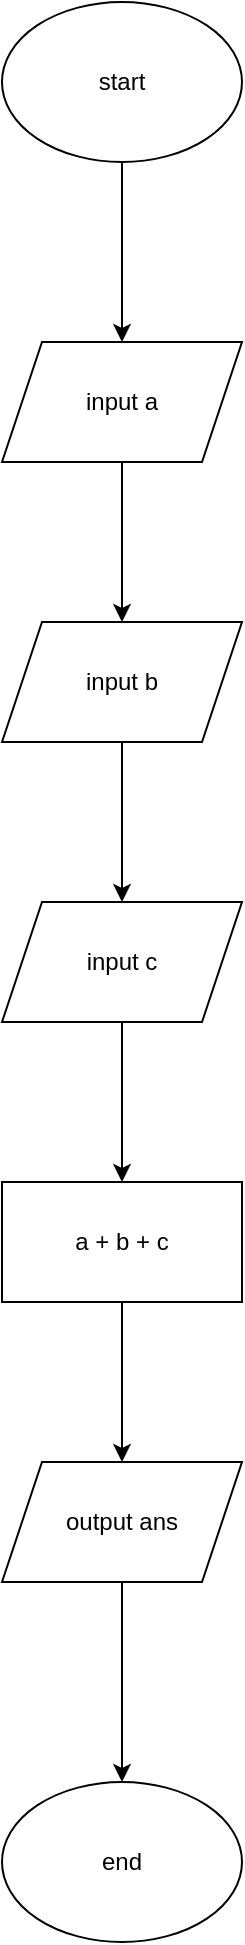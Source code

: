 <mxfile version="24.8.6">
  <diagram name="หน้า-1" id="twWgDw4X4hLWwTHZoVUC">
    <mxGraphModel dx="1050" dy="530" grid="1" gridSize="10" guides="1" tooltips="1" connect="1" arrows="1" fold="1" page="1" pageScale="1" pageWidth="827" pageHeight="1169" math="0" shadow="0">
      <root>
        <mxCell id="0" />
        <mxCell id="1" parent="0" />
        <mxCell id="x-ba8FxkzOy5UBFMCCpt-3" value="" style="edgeStyle=orthogonalEdgeStyle;rounded=0;orthogonalLoop=1;jettySize=auto;html=1;" edge="1" parent="1" source="x-ba8FxkzOy5UBFMCCpt-1" target="x-ba8FxkzOy5UBFMCCpt-2">
          <mxGeometry relative="1" as="geometry" />
        </mxCell>
        <mxCell id="x-ba8FxkzOy5UBFMCCpt-1" value="start" style="ellipse;whiteSpace=wrap;html=1;" vertex="1" parent="1">
          <mxGeometry x="354" y="10" width="120" height="80" as="geometry" />
        </mxCell>
        <mxCell id="x-ba8FxkzOy5UBFMCCpt-7" value="" style="edgeStyle=orthogonalEdgeStyle;rounded=0;orthogonalLoop=1;jettySize=auto;html=1;" edge="1" parent="1" source="x-ba8FxkzOy5UBFMCCpt-2" target="x-ba8FxkzOy5UBFMCCpt-6">
          <mxGeometry relative="1" as="geometry" />
        </mxCell>
        <mxCell id="x-ba8FxkzOy5UBFMCCpt-2" value="input a" style="shape=parallelogram;perimeter=parallelogramPerimeter;whiteSpace=wrap;html=1;fixedSize=1;" vertex="1" parent="1">
          <mxGeometry x="354" y="180" width="120" height="60" as="geometry" />
        </mxCell>
        <mxCell id="x-ba8FxkzOy5UBFMCCpt-11" value="" style="edgeStyle=orthogonalEdgeStyle;rounded=0;orthogonalLoop=1;jettySize=auto;html=1;" edge="1" parent="1" source="x-ba8FxkzOy5UBFMCCpt-6" target="x-ba8FxkzOy5UBFMCCpt-10">
          <mxGeometry relative="1" as="geometry" />
        </mxCell>
        <mxCell id="x-ba8FxkzOy5UBFMCCpt-6" value="input b" style="shape=parallelogram;perimeter=parallelogramPerimeter;whiteSpace=wrap;html=1;fixedSize=1;" vertex="1" parent="1">
          <mxGeometry x="354" y="320" width="120" height="60" as="geometry" />
        </mxCell>
        <mxCell id="x-ba8FxkzOy5UBFMCCpt-13" value="" style="edgeStyle=orthogonalEdgeStyle;rounded=0;orthogonalLoop=1;jettySize=auto;html=1;" edge="1" parent="1" source="x-ba8FxkzOy5UBFMCCpt-10" target="x-ba8FxkzOy5UBFMCCpt-12">
          <mxGeometry relative="1" as="geometry" />
        </mxCell>
        <mxCell id="x-ba8FxkzOy5UBFMCCpt-10" value="input c" style="shape=parallelogram;perimeter=parallelogramPerimeter;whiteSpace=wrap;html=1;fixedSize=1;" vertex="1" parent="1">
          <mxGeometry x="354" y="460" width="120" height="60" as="geometry" />
        </mxCell>
        <mxCell id="x-ba8FxkzOy5UBFMCCpt-15" value="" style="edgeStyle=orthogonalEdgeStyle;rounded=0;orthogonalLoop=1;jettySize=auto;html=1;" edge="1" parent="1" source="x-ba8FxkzOy5UBFMCCpt-12" target="x-ba8FxkzOy5UBFMCCpt-14">
          <mxGeometry relative="1" as="geometry" />
        </mxCell>
        <mxCell id="x-ba8FxkzOy5UBFMCCpt-12" value="a + b + c" style="whiteSpace=wrap;html=1;" vertex="1" parent="1">
          <mxGeometry x="354" y="600" width="120" height="60" as="geometry" />
        </mxCell>
        <mxCell id="x-ba8FxkzOy5UBFMCCpt-17" value="" style="edgeStyle=orthogonalEdgeStyle;rounded=0;orthogonalLoop=1;jettySize=auto;html=1;" edge="1" parent="1" source="x-ba8FxkzOy5UBFMCCpt-14" target="x-ba8FxkzOy5UBFMCCpt-16">
          <mxGeometry relative="1" as="geometry" />
        </mxCell>
        <mxCell id="x-ba8FxkzOy5UBFMCCpt-14" value="output ans" style="shape=parallelogram;perimeter=parallelogramPerimeter;whiteSpace=wrap;html=1;fixedSize=1;" vertex="1" parent="1">
          <mxGeometry x="354" y="740" width="120" height="60" as="geometry" />
        </mxCell>
        <mxCell id="x-ba8FxkzOy5UBFMCCpt-16" value="end" style="ellipse;whiteSpace=wrap;html=1;" vertex="1" parent="1">
          <mxGeometry x="354" y="900" width="120" height="80" as="geometry" />
        </mxCell>
      </root>
    </mxGraphModel>
  </diagram>
</mxfile>
